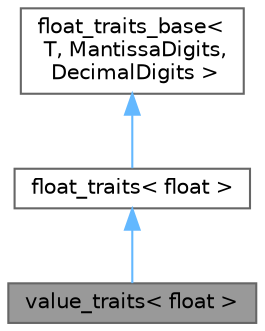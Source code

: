 digraph "value_traits&lt; float &gt;"
{
 // LATEX_PDF_SIZE
  bgcolor="transparent";
  edge [fontname=Helvetica,fontsize=10,labelfontname=Helvetica,labelfontsize=10];
  node [fontname=Helvetica,fontsize=10,shape=box,height=0.2,width=0.4];
  Node1 [id="Node000001",label="value_traits\< float \>",height=0.2,width=0.4,color="gray40", fillcolor="grey60", style="filled", fontcolor="black",tooltip=" "];
  Node2 -> Node1 [id="edge5_Node000001_Node000002",dir="back",color="steelblue1",style="solid",tooltip=" "];
  Node2 [id="Node000002",label="float_traits\< float \>",height=0.2,width=0.4,color="gray40", fillcolor="white", style="filled",URL="$structfloat__traits.html",tooltip=" "];
  Node3 -> Node2 [id="edge6_Node000002_Node000003",dir="back",color="steelblue1",style="solid",tooltip=" "];
  Node3 [id="Node000003",label="float_traits_base\<\l T, MantissaDigits,\l DecimalDigits \>",height=0.2,width=0.4,color="gray40", fillcolor="white", style="filled",URL="$structfloat__traits__base.html",tooltip=" "];
}
